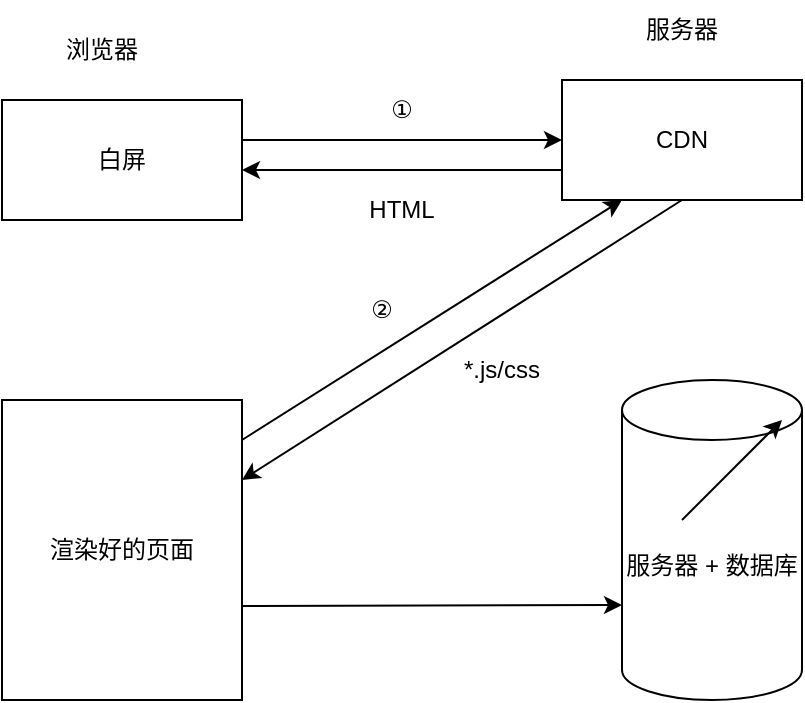 <mxfile>
    <diagram id="ZcI417uXNvd4xad6C9j1" name="第 1 页">
        <mxGraphModel dx="788" dy="489" grid="1" gridSize="10" guides="1" tooltips="1" connect="1" arrows="1" fold="1" page="1" pageScale="1" pageWidth="827" pageHeight="1169" math="0" shadow="0">
            <root>
                <mxCell id="0"/>
                <mxCell id="1" parent="0"/>
                <mxCell id="2" value="白屏" style="rounded=0;whiteSpace=wrap;html=1;" vertex="1" parent="1">
                    <mxGeometry x="40" y="60" width="120" height="60" as="geometry"/>
                </mxCell>
                <mxCell id="3" value="渲染好的页面" style="rounded=0;whiteSpace=wrap;html=1;" vertex="1" parent="1">
                    <mxGeometry x="40" y="210" width="120" height="150" as="geometry"/>
                </mxCell>
                <mxCell id="4" value="CDN" style="rounded=0;whiteSpace=wrap;html=1;" vertex="1" parent="1">
                    <mxGeometry x="320" y="50" width="120" height="60" as="geometry"/>
                </mxCell>
                <mxCell id="5" value="服务器 + 数据库" style="shape=cylinder3;whiteSpace=wrap;html=1;boundedLbl=1;backgroundOutline=1;size=15;" vertex="1" parent="1">
                    <mxGeometry x="350" y="200" width="90" height="160" as="geometry"/>
                </mxCell>
                <mxCell id="6" value="浏览器" style="text;html=1;strokeColor=none;fillColor=none;align=center;verticalAlign=middle;whiteSpace=wrap;rounded=0;" vertex="1" parent="1">
                    <mxGeometry x="60" y="20" width="60" height="30" as="geometry"/>
                </mxCell>
                <mxCell id="7" value="服务器" style="text;html=1;strokeColor=none;fillColor=none;align=center;verticalAlign=middle;whiteSpace=wrap;rounded=0;" vertex="1" parent="1">
                    <mxGeometry x="350" y="10" width="60" height="30" as="geometry"/>
                </mxCell>
                <mxCell id="8" value="" style="endArrow=classic;html=1;" edge="1" parent="1">
                    <mxGeometry width="50" height="50" relative="1" as="geometry">
                        <mxPoint x="380" y="270" as="sourcePoint"/>
                        <mxPoint x="430" y="220" as="targetPoint"/>
                    </mxGeometry>
                </mxCell>
                <mxCell id="9" value="" style="endArrow=classic;html=1;entryX=0;entryY=0.5;entryDx=0;entryDy=0;" edge="1" parent="1" target="4">
                    <mxGeometry width="50" height="50" relative="1" as="geometry">
                        <mxPoint x="160" y="80" as="sourcePoint"/>
                        <mxPoint x="210" y="30" as="targetPoint"/>
                    </mxGeometry>
                </mxCell>
                <mxCell id="10" value="①" style="text;html=1;strokeColor=none;fillColor=none;align=center;verticalAlign=middle;whiteSpace=wrap;rounded=0;" vertex="1" parent="1">
                    <mxGeometry x="210" y="50" width="60" height="30" as="geometry"/>
                </mxCell>
                <mxCell id="11" value="" style="endArrow=classic;html=1;exitX=0;exitY=0.75;exitDx=0;exitDy=0;" edge="1" parent="1" source="4">
                    <mxGeometry width="50" height="50" relative="1" as="geometry">
                        <mxPoint x="110" y="160" as="sourcePoint"/>
                        <mxPoint x="160" y="95" as="targetPoint"/>
                    </mxGeometry>
                </mxCell>
                <mxCell id="12" value="HTML" style="text;html=1;strokeColor=none;fillColor=none;align=center;verticalAlign=middle;whiteSpace=wrap;rounded=0;" vertex="1" parent="1">
                    <mxGeometry x="210" y="100" width="60" height="30" as="geometry"/>
                </mxCell>
                <mxCell id="13" value="" style="endArrow=classic;html=1;entryX=0.25;entryY=1;entryDx=0;entryDy=0;" edge="1" parent="1" target="4">
                    <mxGeometry width="50" height="50" relative="1" as="geometry">
                        <mxPoint x="160" y="230" as="sourcePoint"/>
                        <mxPoint x="210" y="180" as="targetPoint"/>
                    </mxGeometry>
                </mxCell>
                <mxCell id="14" value="②" style="text;html=1;strokeColor=none;fillColor=none;align=center;verticalAlign=middle;whiteSpace=wrap;rounded=0;" vertex="1" parent="1">
                    <mxGeometry x="200" y="150" width="60" height="30" as="geometry"/>
                </mxCell>
                <mxCell id="15" value="" style="endArrow=classic;html=1;exitX=0.5;exitY=1;exitDx=0;exitDy=0;" edge="1" parent="1" source="4">
                    <mxGeometry width="50" height="50" relative="1" as="geometry">
                        <mxPoint x="110" y="300" as="sourcePoint"/>
                        <mxPoint x="160" y="250" as="targetPoint"/>
                    </mxGeometry>
                </mxCell>
                <mxCell id="16" value="*.js/css" style="text;html=1;strokeColor=none;fillColor=none;align=center;verticalAlign=middle;whiteSpace=wrap;rounded=0;" vertex="1" parent="1">
                    <mxGeometry x="260" y="180" width="60" height="30" as="geometry"/>
                </mxCell>
                <mxCell id="17" value="" style="endArrow=classic;html=1;entryX=0;entryY=0;entryDx=0;entryDy=112.5;entryPerimeter=0;" edge="1" parent="1" target="5">
                    <mxGeometry width="50" height="50" relative="1" as="geometry">
                        <mxPoint x="160" y="313" as="sourcePoint"/>
                        <mxPoint x="210" y="260" as="targetPoint"/>
                    </mxGeometry>
                </mxCell>
            </root>
        </mxGraphModel>
    </diagram>
</mxfile>